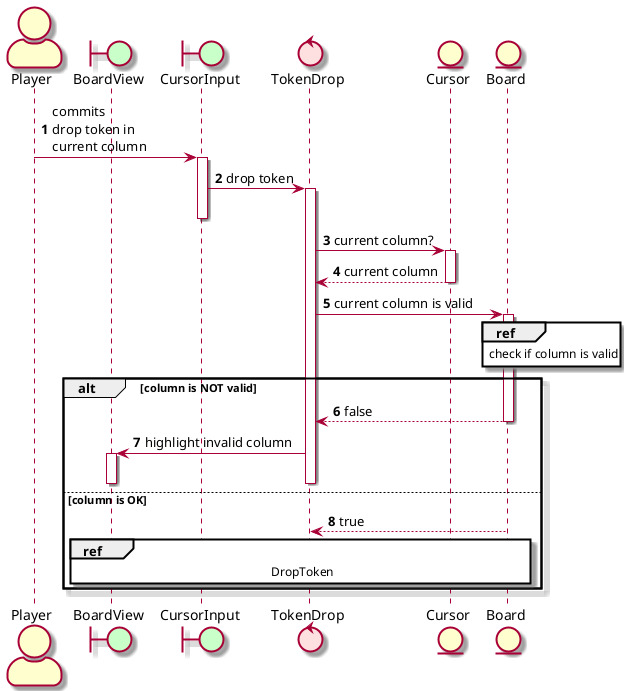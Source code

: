 @startuml
skin rose
skinparam actorstyle awesome
autonumber
autoactivate on

actor Player
boundary BoardView #technology
boundary CursorInput #technology
control TokenDrop #implementation
entity Cursor
entity Board

Player -> CursorInput : commits\ndrop token in\ncurrent column
CursorInput -> TokenDrop : drop token
deactivate CursorInput
TokenDrop -> Cursor : current column?
return current column
TokenDrop -> Board : current column is valid
ref over Board
    check if column is valid
end ref
alt column is NOT valid
    return false 
    TokenDrop -> BoardView : highlight invalid column
    deactivate TokenDrop
    deactivate BoardView
else column is OK
    Board --> TokenDrop : true
    ref over BoardView, Board
        DropToken
    end ref
end
@enduml